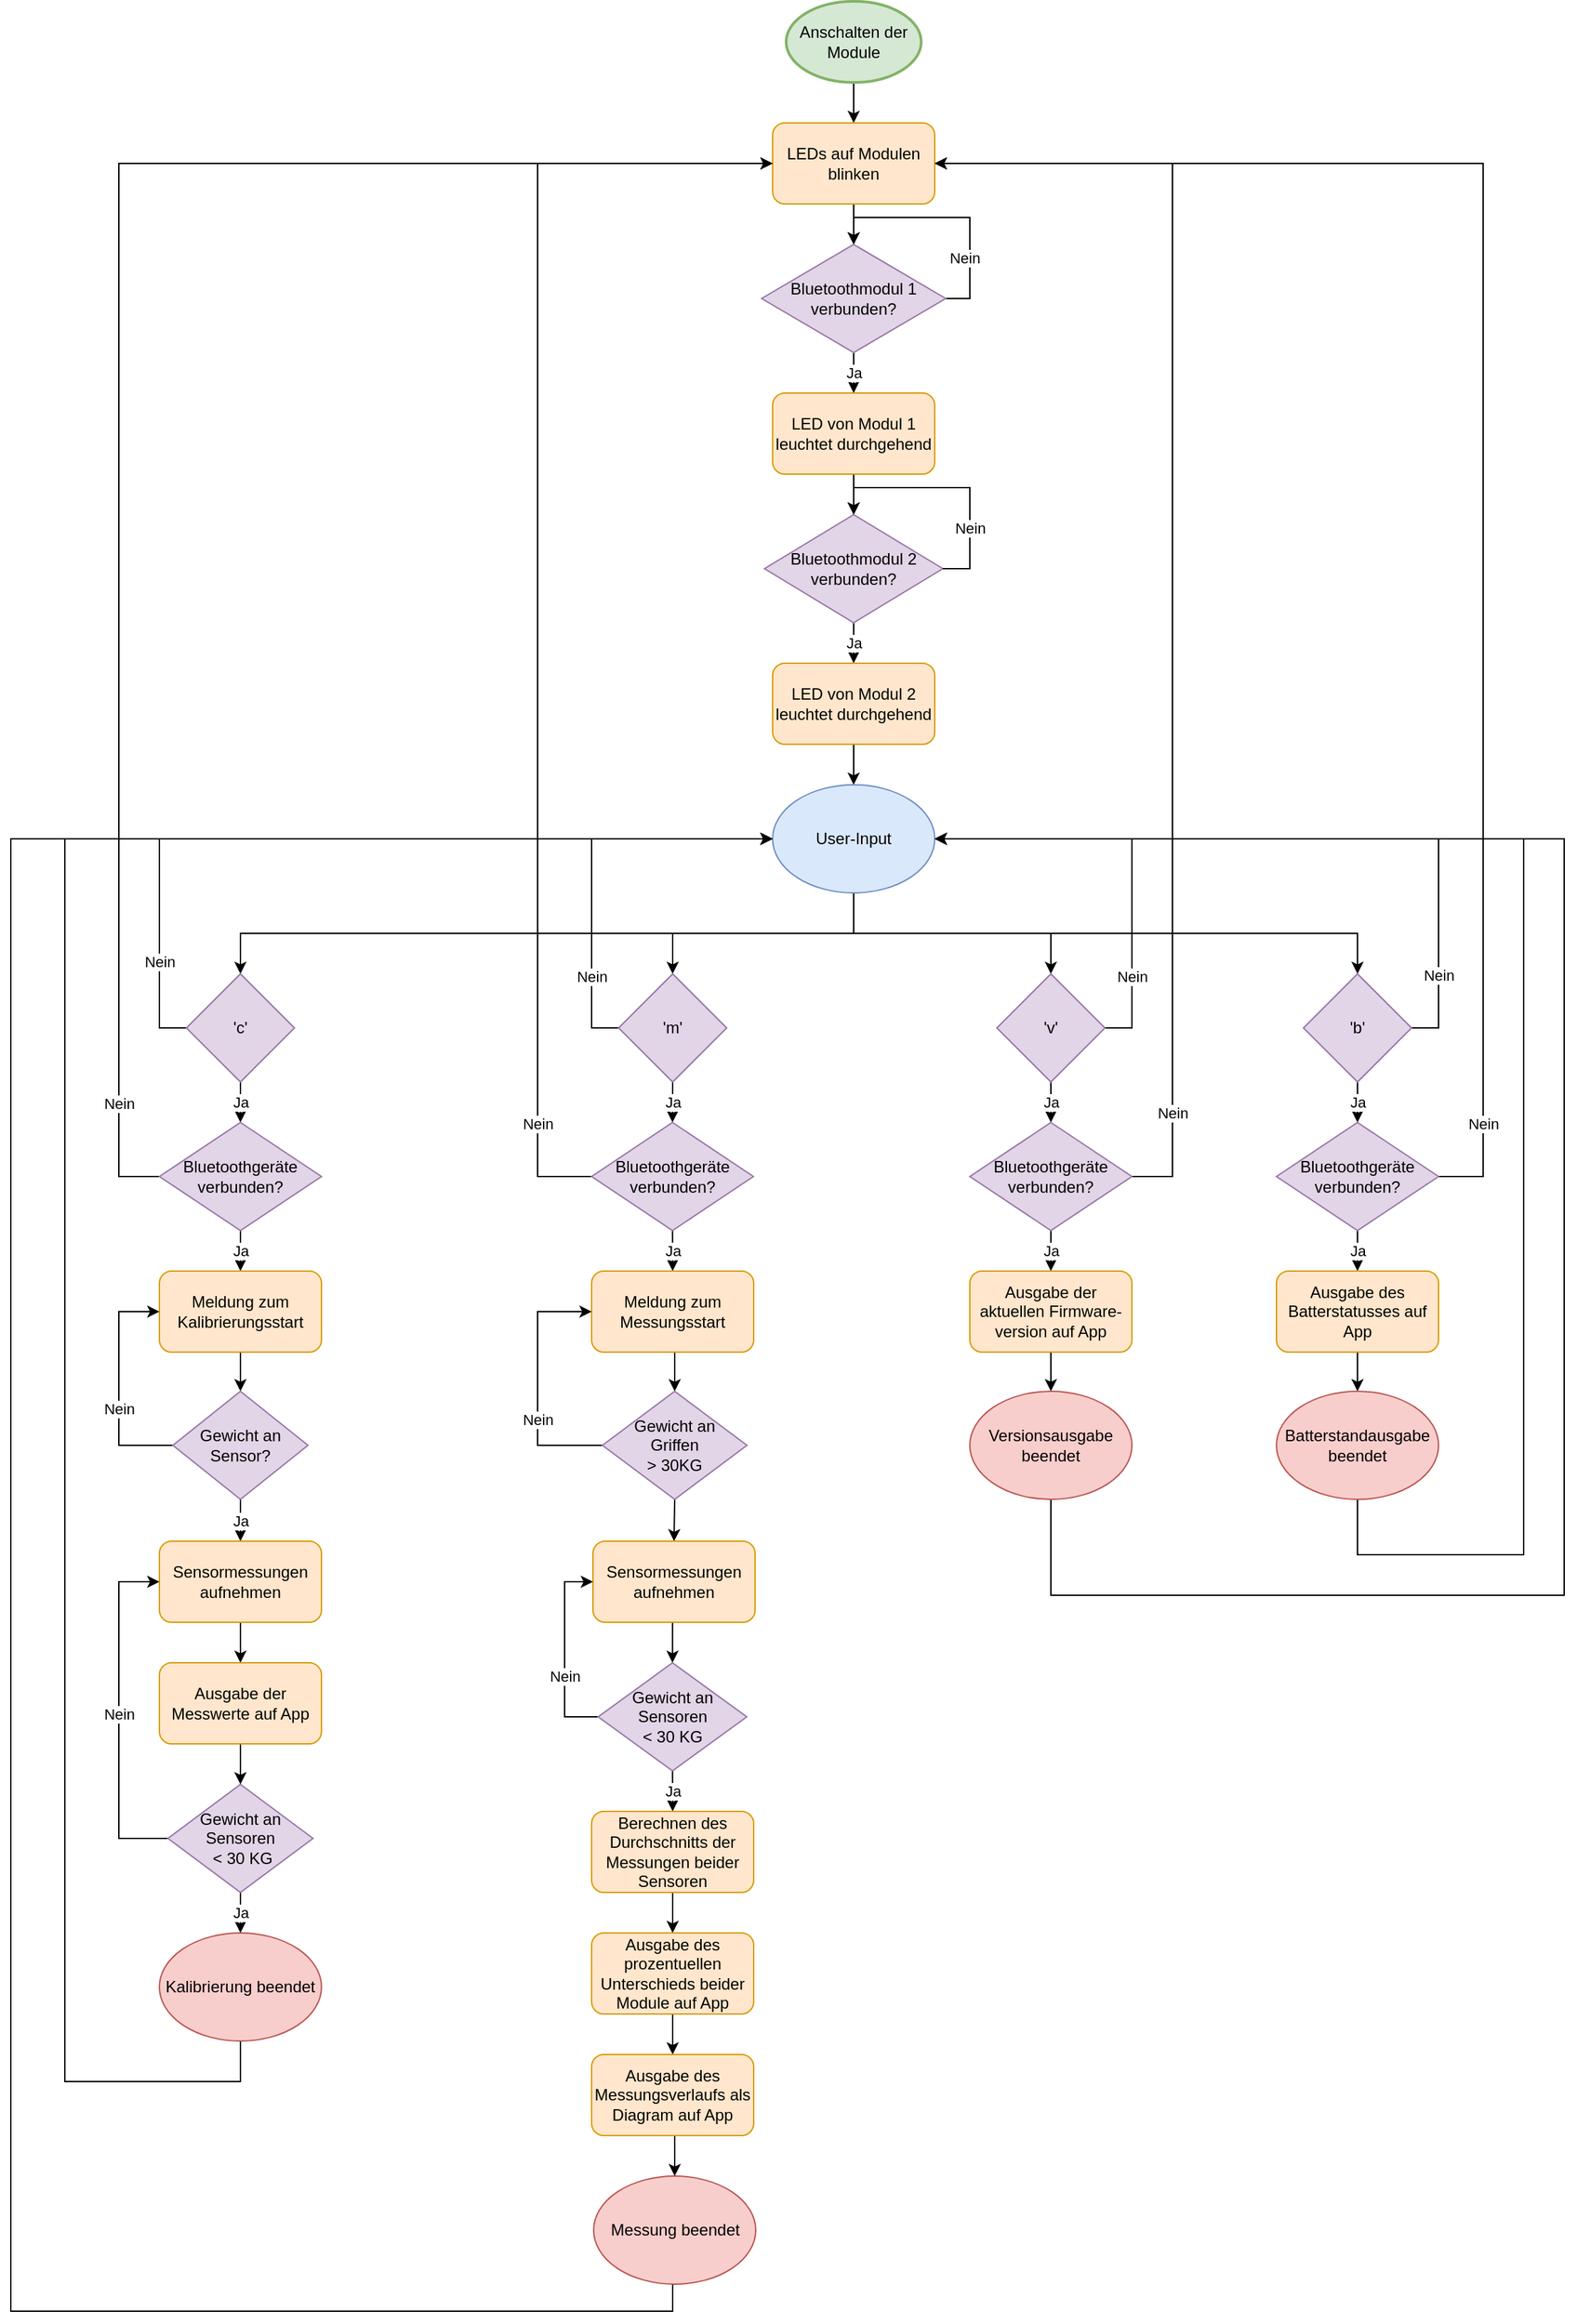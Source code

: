 <mxfile version="14.1.4" type="github" pages="2">
  <diagram id="ANp0g9mMrCzdx1rpk1Os" name="Page-1">
    <mxGraphModel dx="2810" dy="1073" grid="1" gridSize="10" guides="1" tooltips="1" connect="1" arrows="1" fold="1" page="1" pageScale="1" pageWidth="827" pageHeight="1169" math="0" shadow="0">
      <root>
        <mxCell id="0" />
        <mxCell id="1" parent="0" />
        <mxCell id="Ykfd-3nT-GXkKoXnz92k-15" style="edgeStyle=orthogonalEdgeStyle;rounded=0;orthogonalLoop=1;jettySize=auto;html=1;entryX=0.5;entryY=0;entryDx=0;entryDy=0;" parent="1" source="Ykfd-3nT-GXkKoXnz92k-1" target="Ykfd-3nT-GXkKoXnz92k-14" edge="1">
          <mxGeometry relative="1" as="geometry" />
        </mxCell>
        <mxCell id="Ykfd-3nT-GXkKoXnz92k-1" value="Anschalten der Module" style="strokeWidth=2;html=1;shape=mxgraph.flowchart.start_1;whiteSpace=wrap;fillColor=#d5e8d4;strokeColor=#82b366;" parent="1" vertex="1">
          <mxGeometry x="364" y="50" width="100" height="60" as="geometry" />
        </mxCell>
        <mxCell id="Ykfd-3nT-GXkKoXnz92k-18" style="edgeStyle=orthogonalEdgeStyle;rounded=0;orthogonalLoop=1;jettySize=auto;html=1;entryX=0.5;entryY=0;entryDx=0;entryDy=0;entryPerimeter=0;" parent="1" source="Ykfd-3nT-GXkKoXnz92k-14" target="Ykfd-3nT-GXkKoXnz92k-17" edge="1">
          <mxGeometry relative="1" as="geometry" />
        </mxCell>
        <mxCell id="Ykfd-3nT-GXkKoXnz92k-14" value="LEDs auf Modulen blinken" style="rounded=1;whiteSpace=wrap;html=1;fillColor=#ffe6cc;strokeColor=#d79b00;" parent="1" vertex="1">
          <mxGeometry x="354.01" y="140" width="120" height="60" as="geometry" />
        </mxCell>
        <mxCell id="Ykfd-3nT-GXkKoXnz92k-24" style="edgeStyle=orthogonalEdgeStyle;rounded=0;orthogonalLoop=1;jettySize=auto;html=1;entryX=0.5;entryY=0;entryDx=0;entryDy=0;entryPerimeter=0;" parent="1" source="Ykfd-3nT-GXkKoXnz92k-17" target="Ykfd-3nT-GXkKoXnz92k-17" edge="1">
          <mxGeometry relative="1" as="geometry">
            <mxPoint x="474" y="190" as="targetPoint" />
            <Array as="points">
              <mxPoint x="500" y="270" />
              <mxPoint x="500" y="210" />
              <mxPoint x="414" y="210" />
            </Array>
          </mxGeometry>
        </mxCell>
        <mxCell id="Ykfd-3nT-GXkKoXnz92k-25" value="Nein" style="edgeLabel;html=1;align=center;verticalAlign=middle;resizable=0;points=[];" parent="Ykfd-3nT-GXkKoXnz92k-24" vertex="1" connectable="0">
          <mxGeometry x="0.145" y="-1" relative="1" as="geometry">
            <mxPoint x="23.08" y="31" as="offset" />
          </mxGeometry>
        </mxCell>
        <mxCell id="Ykfd-3nT-GXkKoXnz92k-40" value="Ja" style="edgeStyle=orthogonalEdgeStyle;rounded=0;orthogonalLoop=1;jettySize=auto;html=1;exitX=0.5;exitY=1;exitDx=0;exitDy=0;exitPerimeter=0;entryX=0.5;entryY=0;entryDx=0;entryDy=0;" parent="1" source="Ykfd-3nT-GXkKoXnz92k-17" target="Ykfd-3nT-GXkKoXnz92k-26" edge="1">
          <mxGeometry relative="1" as="geometry" />
        </mxCell>
        <mxCell id="Ykfd-3nT-GXkKoXnz92k-17" value="Bluetoothmodul 1 verbunden?" style="strokeWidth=1;html=1;shape=mxgraph.flowchart.decision;whiteSpace=wrap;fillColor=#e1d5e7;strokeColor=#9673a6;" parent="1" vertex="1">
          <mxGeometry x="345.88" y="230" width="136.25" height="80" as="geometry" />
        </mxCell>
        <mxCell id="Ykfd-3nT-GXkKoXnz92k-29" style="edgeStyle=orthogonalEdgeStyle;rounded=0;orthogonalLoop=1;jettySize=auto;html=1;entryX=0.5;entryY=0;entryDx=0;entryDy=0;" parent="1" source="Ykfd-3nT-GXkKoXnz92k-26" target="Ykfd-3nT-GXkKoXnz92k-28" edge="1">
          <mxGeometry relative="1" as="geometry" />
        </mxCell>
        <mxCell id="Ykfd-3nT-GXkKoXnz92k-26" value="LED von Modul 1 leuchtet durchgehend" style="rounded=1;whiteSpace=wrap;html=1;fillColor=#ffe6cc;strokeColor=#d79b00;" parent="1" vertex="1">
          <mxGeometry x="354" y="340" width="120" height="60" as="geometry" />
        </mxCell>
        <mxCell id="Ykfd-3nT-GXkKoXnz92k-36" value="Ja" style="edgeStyle=orthogonalEdgeStyle;rounded=0;orthogonalLoop=1;jettySize=auto;html=1;exitX=0.5;exitY=1;exitDx=0;exitDy=0;entryX=0.5;entryY=0;entryDx=0;entryDy=0;" parent="1" source="Ykfd-3nT-GXkKoXnz92k-28" target="Ykfd-3nT-GXkKoXnz92k-35" edge="1">
          <mxGeometry relative="1" as="geometry" />
        </mxCell>
        <mxCell id="Ykfd-3nT-GXkKoXnz92k-28" value="Bluetoothmodul 2 verbunden?" style="rhombus;whiteSpace=wrap;html=1;fillColor=#e1d5e7;strokeColor=#9673a6;" parent="1" vertex="1">
          <mxGeometry x="348" y="430" width="132.01" height="80" as="geometry" />
        </mxCell>
        <mxCell id="yAzZX_SUIlvYjPIBQZhh-2" style="edgeStyle=orthogonalEdgeStyle;rounded=0;orthogonalLoop=1;jettySize=auto;html=1;exitX=0.5;exitY=1;exitDx=0;exitDy=0;entryX=0.5;entryY=0;entryDx=0;entryDy=0;" edge="1" parent="1" source="Ykfd-3nT-GXkKoXnz92k-35" target="yAzZX_SUIlvYjPIBQZhh-1">
          <mxGeometry relative="1" as="geometry" />
        </mxCell>
        <mxCell id="Ykfd-3nT-GXkKoXnz92k-35" value="LED von Modul 2 leuchtet durchgehend" style="rounded=1;whiteSpace=wrap;html=1;strokeWidth=1;fillColor=#ffe6cc;strokeColor=#d79b00;" parent="1" vertex="1">
          <mxGeometry x="354.01" y="540" width="120" height="60" as="geometry" />
        </mxCell>
        <mxCell id="Ykfd-3nT-GXkKoXnz92k-41" value="Nein" style="edgeStyle=orthogonalEdgeStyle;rounded=0;orthogonalLoop=1;jettySize=auto;html=1;exitX=1;exitY=0.5;exitDx=0;exitDy=0;" parent="1" source="Ykfd-3nT-GXkKoXnz92k-28" edge="1">
          <mxGeometry x="-0.462" relative="1" as="geometry">
            <mxPoint x="414" y="430" as="targetPoint" />
            <Array as="points">
              <mxPoint x="500" y="470" />
              <mxPoint x="500" y="410" />
              <mxPoint x="414" y="410" />
            </Array>
            <mxPoint as="offset" />
          </mxGeometry>
        </mxCell>
        <mxCell id="yAzZX_SUIlvYjPIBQZhh-8" style="edgeStyle=orthogonalEdgeStyle;rounded=0;orthogonalLoop=1;jettySize=auto;html=1;exitX=0.5;exitY=1;exitDx=0;exitDy=0;entryX=0.5;entryY=0;entryDx=0;entryDy=0;" edge="1" parent="1" source="yAzZX_SUIlvYjPIBQZhh-1" target="yAzZX_SUIlvYjPIBQZhh-3">
          <mxGeometry relative="1" as="geometry" />
        </mxCell>
        <mxCell id="yAzZX_SUIlvYjPIBQZhh-9" style="edgeStyle=orthogonalEdgeStyle;rounded=0;orthogonalLoop=1;jettySize=auto;html=1;exitX=0.5;exitY=1;exitDx=0;exitDy=0;" edge="1" parent="1" source="yAzZX_SUIlvYjPIBQZhh-1" target="yAzZX_SUIlvYjPIBQZhh-4">
          <mxGeometry relative="1" as="geometry" />
        </mxCell>
        <mxCell id="yAzZX_SUIlvYjPIBQZhh-10" style="edgeStyle=orthogonalEdgeStyle;rounded=0;orthogonalLoop=1;jettySize=auto;html=1;exitX=0.5;exitY=1;exitDx=0;exitDy=0;" edge="1" parent="1" source="yAzZX_SUIlvYjPIBQZhh-1" target="yAzZX_SUIlvYjPIBQZhh-5">
          <mxGeometry relative="1" as="geometry" />
        </mxCell>
        <mxCell id="yAzZX_SUIlvYjPIBQZhh-11" style="edgeStyle=orthogonalEdgeStyle;rounded=0;orthogonalLoop=1;jettySize=auto;html=1;exitX=0.5;exitY=1;exitDx=0;exitDy=0;entryX=0.5;entryY=0;entryDx=0;entryDy=0;" edge="1" parent="1" source="yAzZX_SUIlvYjPIBQZhh-1" target="yAzZX_SUIlvYjPIBQZhh-6">
          <mxGeometry relative="1" as="geometry" />
        </mxCell>
        <mxCell id="yAzZX_SUIlvYjPIBQZhh-1" value="User-Input" style="ellipse;whiteSpace=wrap;html=1;strokeWidth=1;fillColor=#dae8fc;strokeColor=#6c8ebf;" vertex="1" parent="1">
          <mxGeometry x="354" y="630" width="120" height="80" as="geometry" />
        </mxCell>
        <mxCell id="yAzZX_SUIlvYjPIBQZhh-14" value="Nein" style="edgeStyle=orthogonalEdgeStyle;rounded=0;orthogonalLoop=1;jettySize=auto;html=1;exitX=0;exitY=0.5;exitDx=0;exitDy=0;entryX=0;entryY=0.5;entryDx=0;entryDy=0;" edge="1" parent="1" source="yAzZX_SUIlvYjPIBQZhh-3" target="yAzZX_SUIlvYjPIBQZhh-1">
          <mxGeometry x="-0.775" relative="1" as="geometry">
            <mxPoint as="offset" />
          </mxGeometry>
        </mxCell>
        <mxCell id="yAzZX_SUIlvYjPIBQZhh-23" value="Ja" style="edgeStyle=orthogonalEdgeStyle;rounded=0;orthogonalLoop=1;jettySize=auto;html=1;exitX=0.5;exitY=1;exitDx=0;exitDy=0;entryX=0.5;entryY=0;entryDx=0;entryDy=0;" edge="1" parent="1" source="yAzZX_SUIlvYjPIBQZhh-3" target="yAzZX_SUIlvYjPIBQZhh-22">
          <mxGeometry relative="1" as="geometry" />
        </mxCell>
        <mxCell id="yAzZX_SUIlvYjPIBQZhh-3" value="&#39;c&#39;" style="rhombus;whiteSpace=wrap;html=1;strokeWidth=1;fillColor=#e1d5e7;strokeColor=#9673a6;" vertex="1" parent="1">
          <mxGeometry x="-80.0" y="770" width="80" height="80" as="geometry" />
        </mxCell>
        <mxCell id="yAzZX_SUIlvYjPIBQZhh-15" value="Nein" style="edgeStyle=orthogonalEdgeStyle;rounded=0;orthogonalLoop=1;jettySize=auto;html=1;exitX=0;exitY=0.5;exitDx=0;exitDy=0;entryX=0;entryY=0.5;entryDx=0;entryDy=0;" edge="1" parent="1" source="yAzZX_SUIlvYjPIBQZhh-4" target="yAzZX_SUIlvYjPIBQZhh-1">
          <mxGeometry x="-0.605" relative="1" as="geometry">
            <mxPoint as="offset" />
          </mxGeometry>
        </mxCell>
        <mxCell id="yAzZX_SUIlvYjPIBQZhh-30" value="Ja" style="edgeStyle=orthogonalEdgeStyle;rounded=0;orthogonalLoop=1;jettySize=auto;html=1;exitX=0.5;exitY=1;exitDx=0;exitDy=0;entryX=0.5;entryY=0;entryDx=0;entryDy=0;" edge="1" parent="1" source="yAzZX_SUIlvYjPIBQZhh-4" target="yAzZX_SUIlvYjPIBQZhh-28">
          <mxGeometry relative="1" as="geometry" />
        </mxCell>
        <mxCell id="yAzZX_SUIlvYjPIBQZhh-4" value="&#39;m&#39;" style="rhombus;whiteSpace=wrap;html=1;strokeWidth=1;fillColor=#e1d5e7;strokeColor=#9673a6;" vertex="1" parent="1">
          <mxGeometry x="240" y="770" width="80" height="80" as="geometry" />
        </mxCell>
        <mxCell id="yAzZX_SUIlvYjPIBQZhh-16" value="Nein" style="edgeStyle=orthogonalEdgeStyle;rounded=0;orthogonalLoop=1;jettySize=auto;html=1;exitX=1;exitY=0.5;exitDx=0;exitDy=0;entryX=1;entryY=0.5;entryDx=0;entryDy=0;" edge="1" parent="1" source="yAzZX_SUIlvYjPIBQZhh-5" target="yAzZX_SUIlvYjPIBQZhh-1">
          <mxGeometry x="-0.62" relative="1" as="geometry">
            <mxPoint as="offset" />
          </mxGeometry>
        </mxCell>
        <mxCell id="yAzZX_SUIlvYjPIBQZhh-31" value="Ja" style="edgeStyle=orthogonalEdgeStyle;rounded=0;orthogonalLoop=1;jettySize=auto;html=1;exitX=0.5;exitY=1;exitDx=0;exitDy=0;entryX=0.5;entryY=0;entryDx=0;entryDy=0;" edge="1" parent="1" source="yAzZX_SUIlvYjPIBQZhh-5" target="yAzZX_SUIlvYjPIBQZhh-29">
          <mxGeometry relative="1" as="geometry" />
        </mxCell>
        <mxCell id="yAzZX_SUIlvYjPIBQZhh-5" value="&#39;v&#39;" style="rhombus;whiteSpace=wrap;html=1;strokeWidth=1;fillColor=#e1d5e7;strokeColor=#9673a6;" vertex="1" parent="1">
          <mxGeometry x="520" y="770" width="80" height="80" as="geometry" />
        </mxCell>
        <mxCell id="yAzZX_SUIlvYjPIBQZhh-18" value="Nein" style="edgeStyle=orthogonalEdgeStyle;rounded=0;orthogonalLoop=1;jettySize=auto;html=1;exitX=1;exitY=0.5;exitDx=0;exitDy=0;entryX=1;entryY=0.5;entryDx=0;entryDy=0;" edge="1" parent="1" source="yAzZX_SUIlvYjPIBQZhh-6" target="yAzZX_SUIlvYjPIBQZhh-1">
          <mxGeometry x="-0.779" relative="1" as="geometry">
            <mxPoint as="offset" />
          </mxGeometry>
        </mxCell>
        <mxCell id="yAzZX_SUIlvYjPIBQZhh-32" value="Ja" style="edgeStyle=orthogonalEdgeStyle;rounded=0;orthogonalLoop=1;jettySize=auto;html=1;exitX=0.5;exitY=1;exitDx=0;exitDy=0;entryX=0.5;entryY=0;entryDx=0;entryDy=0;" edge="1" parent="1" source="yAzZX_SUIlvYjPIBQZhh-6" target="yAzZX_SUIlvYjPIBQZhh-27">
          <mxGeometry relative="1" as="geometry" />
        </mxCell>
        <mxCell id="yAzZX_SUIlvYjPIBQZhh-6" value="&#39;b&#39;" style="rhombus;whiteSpace=wrap;html=1;strokeWidth=1;fillColor=#e1d5e7;strokeColor=#9673a6;" vertex="1" parent="1">
          <mxGeometry x="747" y="770" width="80" height="80" as="geometry" />
        </mxCell>
        <mxCell id="yAzZX_SUIlvYjPIBQZhh-25" value="Nein" style="edgeStyle=orthogonalEdgeStyle;rounded=0;orthogonalLoop=1;jettySize=auto;html=1;exitX=0;exitY=0.5;exitDx=0;exitDy=0;entryX=0;entryY=0.5;entryDx=0;entryDy=0;" edge="1" parent="1" source="yAzZX_SUIlvYjPIBQZhh-22" target="Ykfd-3nT-GXkKoXnz92k-14">
          <mxGeometry x="-0.867" relative="1" as="geometry">
            <Array as="points">
              <mxPoint x="-130" y="920" />
              <mxPoint x="-130" y="170" />
            </Array>
            <mxPoint as="offset" />
          </mxGeometry>
        </mxCell>
        <mxCell id="yAzZX_SUIlvYjPIBQZhh-37" value="Ja" style="edgeStyle=orthogonalEdgeStyle;rounded=0;orthogonalLoop=1;jettySize=auto;html=1;exitX=0.5;exitY=1;exitDx=0;exitDy=0;entryX=0.5;entryY=0;entryDx=0;entryDy=0;" edge="1" parent="1" source="yAzZX_SUIlvYjPIBQZhh-22" target="yAzZX_SUIlvYjPIBQZhh-36">
          <mxGeometry relative="1" as="geometry" />
        </mxCell>
        <mxCell id="yAzZX_SUIlvYjPIBQZhh-22" value="Bluetoothgeräte verbunden?" style="rhombus;whiteSpace=wrap;html=1;strokeWidth=1;fillColor=#e1d5e7;strokeColor=#9673a6;" vertex="1" parent="1">
          <mxGeometry x="-100" y="880" width="120" height="80" as="geometry" />
        </mxCell>
        <mxCell id="yAzZX_SUIlvYjPIBQZhh-35" value="Nein" style="edgeStyle=orthogonalEdgeStyle;rounded=0;orthogonalLoop=1;jettySize=auto;html=1;exitX=1;exitY=0.5;exitDx=0;exitDy=0;entryX=1;entryY=0.5;entryDx=0;entryDy=0;" edge="1" parent="1" source="yAzZX_SUIlvYjPIBQZhh-27" target="Ykfd-3nT-GXkKoXnz92k-14">
          <mxGeometry x="-0.878" relative="1" as="geometry">
            <Array as="points">
              <mxPoint x="880" y="920" />
              <mxPoint x="880" y="170" />
            </Array>
            <mxPoint as="offset" />
          </mxGeometry>
        </mxCell>
        <mxCell id="yAzZX_SUIlvYjPIBQZhh-90" value="Ja" style="edgeStyle=orthogonalEdgeStyle;rounded=0;orthogonalLoop=1;jettySize=auto;html=1;exitX=0.5;exitY=1;exitDx=0;exitDy=0;entryX=0.5;entryY=0;entryDx=0;entryDy=0;" edge="1" parent="1" source="yAzZX_SUIlvYjPIBQZhh-27" target="yAzZX_SUIlvYjPIBQZhh-89">
          <mxGeometry relative="1" as="geometry" />
        </mxCell>
        <mxCell id="yAzZX_SUIlvYjPIBQZhh-27" value="Bluetoothgeräte verbunden?" style="rhombus;whiteSpace=wrap;html=1;strokeWidth=1;fillColor=#e1d5e7;strokeColor=#9673a6;" vertex="1" parent="1">
          <mxGeometry x="727" y="880" width="120" height="80" as="geometry" />
        </mxCell>
        <mxCell id="yAzZX_SUIlvYjPIBQZhh-33" value="Nein" style="edgeStyle=orthogonalEdgeStyle;rounded=0;orthogonalLoop=1;jettySize=auto;html=1;exitX=0;exitY=0.5;exitDx=0;exitDy=0;entryX=0;entryY=0.5;entryDx=0;entryDy=0;" edge="1" parent="1" source="yAzZX_SUIlvYjPIBQZhh-28" target="Ykfd-3nT-GXkKoXnz92k-14">
          <mxGeometry x="-0.836" relative="1" as="geometry">
            <Array as="points">
              <mxPoint x="180" y="920" />
              <mxPoint x="180" y="170" />
            </Array>
            <mxPoint as="offset" />
          </mxGeometry>
        </mxCell>
        <mxCell id="yAzZX_SUIlvYjPIBQZhh-63" value="Ja" style="edgeStyle=orthogonalEdgeStyle;rounded=0;orthogonalLoop=1;jettySize=auto;html=1;exitX=0.5;exitY=1;exitDx=0;exitDy=0;entryX=0.5;entryY=0;entryDx=0;entryDy=0;" edge="1" parent="1" source="yAzZX_SUIlvYjPIBQZhh-28" target="yAzZX_SUIlvYjPIBQZhh-62">
          <mxGeometry relative="1" as="geometry" />
        </mxCell>
        <mxCell id="yAzZX_SUIlvYjPIBQZhh-28" value="Bluetoothgeräte verbunden?" style="rhombus;whiteSpace=wrap;html=1;strokeWidth=1;fillColor=#e1d5e7;strokeColor=#9673a6;" vertex="1" parent="1">
          <mxGeometry x="220" y="880" width="119.75" height="80" as="geometry" />
        </mxCell>
        <mxCell id="yAzZX_SUIlvYjPIBQZhh-34" value="Nein" style="edgeStyle=orthogonalEdgeStyle;rounded=0;orthogonalLoop=1;jettySize=auto;html=1;exitX=1;exitY=0.5;exitDx=0;exitDy=0;entryX=1;entryY=0.5;entryDx=0;entryDy=0;" edge="1" parent="1" source="yAzZX_SUIlvYjPIBQZhh-29" target="Ykfd-3nT-GXkKoXnz92k-14">
          <mxGeometry x="-0.838" relative="1" as="geometry">
            <Array as="points">
              <mxPoint x="650" y="920" />
              <mxPoint x="650" y="170" />
            </Array>
            <mxPoint as="offset" />
          </mxGeometry>
        </mxCell>
        <mxCell id="yAzZX_SUIlvYjPIBQZhh-86" value="Ja" style="edgeStyle=orthogonalEdgeStyle;rounded=0;orthogonalLoop=1;jettySize=auto;html=1;exitX=0.5;exitY=1;exitDx=0;exitDy=0;entryX=0.5;entryY=0;entryDx=0;entryDy=0;" edge="1" parent="1" source="yAzZX_SUIlvYjPIBQZhh-29" target="yAzZX_SUIlvYjPIBQZhh-85">
          <mxGeometry relative="1" as="geometry" />
        </mxCell>
        <mxCell id="yAzZX_SUIlvYjPIBQZhh-29" value="Bluetoothgeräte verbunden?" style="rhombus;whiteSpace=wrap;html=1;strokeWidth=1;fillColor=#e1d5e7;strokeColor=#9673a6;" vertex="1" parent="1">
          <mxGeometry x="500" y="880" width="120" height="80" as="geometry" />
        </mxCell>
        <mxCell id="yAzZX_SUIlvYjPIBQZhh-42" style="edgeStyle=orthogonalEdgeStyle;rounded=0;orthogonalLoop=1;jettySize=auto;html=1;exitX=0.5;exitY=1;exitDx=0;exitDy=0;entryX=0.5;entryY=0;entryDx=0;entryDy=0;" edge="1" parent="1" source="yAzZX_SUIlvYjPIBQZhh-36" target="yAzZX_SUIlvYjPIBQZhh-39">
          <mxGeometry relative="1" as="geometry" />
        </mxCell>
        <mxCell id="yAzZX_SUIlvYjPIBQZhh-36" value="Meldung zum Kalibrierungsstart" style="rounded=1;whiteSpace=wrap;html=1;strokeWidth=1;fillColor=#ffe6cc;strokeColor=#d79b00;" vertex="1" parent="1">
          <mxGeometry x="-100" y="990" width="120" height="60" as="geometry" />
        </mxCell>
        <mxCell id="yAzZX_SUIlvYjPIBQZhh-47" value="Ja" style="edgeStyle=orthogonalEdgeStyle;rounded=0;orthogonalLoop=1;jettySize=auto;html=1;exitX=0.5;exitY=1;exitDx=0;exitDy=0;entryX=0.5;entryY=0;entryDx=0;entryDy=0;" edge="1" parent="1" source="yAzZX_SUIlvYjPIBQZhh-39" target="yAzZX_SUIlvYjPIBQZhh-46">
          <mxGeometry relative="1" as="geometry" />
        </mxCell>
        <mxCell id="yAzZX_SUIlvYjPIBQZhh-69" value="Nein" style="edgeStyle=orthogonalEdgeStyle;rounded=0;orthogonalLoop=1;jettySize=auto;html=1;exitX=0;exitY=0.5;exitDx=0;exitDy=0;entryX=0;entryY=0.5;entryDx=0;entryDy=0;" edge="1" parent="1" source="yAzZX_SUIlvYjPIBQZhh-39" target="yAzZX_SUIlvYjPIBQZhh-36">
          <mxGeometry x="-0.208" relative="1" as="geometry">
            <Array as="points">
              <mxPoint x="-130" y="1119" />
              <mxPoint x="-130" y="1020" />
            </Array>
            <mxPoint as="offset" />
          </mxGeometry>
        </mxCell>
        <mxCell id="yAzZX_SUIlvYjPIBQZhh-39" value="Gewicht an Sensor?" style="rhombus;whiteSpace=wrap;html=1;strokeWidth=1;fillColor=#e1d5e7;strokeColor=#9673a6;" vertex="1" parent="1">
          <mxGeometry x="-90" y="1079" width="100" height="80" as="geometry" />
        </mxCell>
        <mxCell id="yAzZX_SUIlvYjPIBQZhh-57" style="edgeStyle=orthogonalEdgeStyle;rounded=0;orthogonalLoop=1;jettySize=auto;html=1;exitX=0.5;exitY=1;exitDx=0;exitDy=0;entryX=0.5;entryY=0;entryDx=0;entryDy=0;" edge="1" parent="1" source="yAzZX_SUIlvYjPIBQZhh-46" target="yAzZX_SUIlvYjPIBQZhh-55">
          <mxGeometry relative="1" as="geometry" />
        </mxCell>
        <mxCell id="yAzZX_SUIlvYjPIBQZhh-46" value="Sensormessungen aufnehmen" style="rounded=1;whiteSpace=wrap;html=1;strokeWidth=1;fillColor=#ffe6cc;strokeColor=#d79b00;" vertex="1" parent="1">
          <mxGeometry x="-100" y="1190" width="120" height="60" as="geometry" />
        </mxCell>
        <mxCell id="yAzZX_SUIlvYjPIBQZhh-52" value="Nein" style="edgeStyle=orthogonalEdgeStyle;rounded=0;orthogonalLoop=1;jettySize=auto;html=1;exitX=0;exitY=0.5;exitDx=0;exitDy=0;entryX=0;entryY=0.5;entryDx=0;entryDy=0;" edge="1" parent="1" source="yAzZX_SUIlvYjPIBQZhh-49" target="yAzZX_SUIlvYjPIBQZhh-46">
          <mxGeometry relative="1" as="geometry">
            <Array as="points">
              <mxPoint x="-130" y="1410" />
              <mxPoint x="-130" y="1220" />
            </Array>
          </mxGeometry>
        </mxCell>
        <mxCell id="yAzZX_SUIlvYjPIBQZhh-58" value="Ja" style="edgeStyle=orthogonalEdgeStyle;rounded=0;orthogonalLoop=1;jettySize=auto;html=1;exitX=0.5;exitY=1;exitDx=0;exitDy=0;entryX=0.5;entryY=0;entryDx=0;entryDy=0;" edge="1" parent="1" source="yAzZX_SUIlvYjPIBQZhh-49" target="yAzZX_SUIlvYjPIBQZhh-54">
          <mxGeometry relative="1" as="geometry" />
        </mxCell>
        <mxCell id="yAzZX_SUIlvYjPIBQZhh-49" value="Gewicht an&lt;br&gt;Sensoren&lt;br&gt;&amp;nbsp;&amp;lt; 30 KG" style="rhombus;whiteSpace=wrap;html=1;strokeWidth=1;fillColor=#e1d5e7;strokeColor=#9673a6;" vertex="1" parent="1">
          <mxGeometry x="-93.75" y="1370" width="107.5" height="80" as="geometry" />
        </mxCell>
        <mxCell id="yAzZX_SUIlvYjPIBQZhh-61" style="edgeStyle=orthogonalEdgeStyle;rounded=0;orthogonalLoop=1;jettySize=auto;html=1;exitX=0.5;exitY=1;exitDx=0;exitDy=0;entryX=0;entryY=0.5;entryDx=0;entryDy=0;" edge="1" parent="1" source="yAzZX_SUIlvYjPIBQZhh-54" target="yAzZX_SUIlvYjPIBQZhh-1">
          <mxGeometry relative="1" as="geometry">
            <mxPoint x="-180" y="700" as="targetPoint" />
            <Array as="points">
              <mxPoint x="-40" y="1590" />
              <mxPoint x="-170" y="1590" />
              <mxPoint x="-170" y="670" />
            </Array>
          </mxGeometry>
        </mxCell>
        <mxCell id="yAzZX_SUIlvYjPIBQZhh-54" value="Kalibrierung beendet" style="ellipse;whiteSpace=wrap;html=1;strokeWidth=1;fillColor=#f8cecc;strokeColor=#b85450;" vertex="1" parent="1">
          <mxGeometry x="-100" y="1480" width="120" height="80" as="geometry" />
        </mxCell>
        <mxCell id="yAzZX_SUIlvYjPIBQZhh-56" style="edgeStyle=orthogonalEdgeStyle;rounded=0;orthogonalLoop=1;jettySize=auto;html=1;exitX=0.5;exitY=1;exitDx=0;exitDy=0;entryX=0.5;entryY=0;entryDx=0;entryDy=0;" edge="1" parent="1" source="yAzZX_SUIlvYjPIBQZhh-55" target="yAzZX_SUIlvYjPIBQZhh-49">
          <mxGeometry relative="1" as="geometry" />
        </mxCell>
        <mxCell id="yAzZX_SUIlvYjPIBQZhh-55" value="Ausgabe der Messwerte auf App" style="rounded=1;whiteSpace=wrap;html=1;strokeWidth=1;fillColor=#ffe6cc;strokeColor=#d79b00;" vertex="1" parent="1">
          <mxGeometry x="-100" y="1280" width="120" height="60" as="geometry" />
        </mxCell>
        <mxCell id="yAzZX_SUIlvYjPIBQZhh-66" style="edgeStyle=orthogonalEdgeStyle;rounded=0;orthogonalLoop=1;jettySize=auto;html=1;exitX=0.5;exitY=1;exitDx=0;exitDy=0;entryX=0.5;entryY=0;entryDx=0;entryDy=0;" edge="1" parent="1" source="yAzZX_SUIlvYjPIBQZhh-62" target="yAzZX_SUIlvYjPIBQZhh-64">
          <mxGeometry relative="1" as="geometry" />
        </mxCell>
        <mxCell id="yAzZX_SUIlvYjPIBQZhh-62" value="Meldung zum Messungsstart" style="rounded=1;whiteSpace=wrap;html=1;strokeWidth=1;fillColor=#ffe6cc;strokeColor=#d79b00;" vertex="1" parent="1">
          <mxGeometry x="220" y="990" width="120" height="60" as="geometry" />
        </mxCell>
        <mxCell id="yAzZX_SUIlvYjPIBQZhh-68" value="Nein" style="edgeStyle=orthogonalEdgeStyle;rounded=0;orthogonalLoop=1;jettySize=auto;html=1;exitX=0;exitY=0.5;exitDx=0;exitDy=0;entryX=0;entryY=0.5;entryDx=0;entryDy=0;" edge="1" parent="1" source="yAzZX_SUIlvYjPIBQZhh-64" target="yAzZX_SUIlvYjPIBQZhh-62">
          <mxGeometry x="-0.279" relative="1" as="geometry">
            <Array as="points">
              <mxPoint x="180" y="1119" />
              <mxPoint x="180" y="1020" />
            </Array>
            <mxPoint as="offset" />
          </mxGeometry>
        </mxCell>
        <mxCell id="yAzZX_SUIlvYjPIBQZhh-71" style="edgeStyle=orthogonalEdgeStyle;rounded=0;orthogonalLoop=1;jettySize=auto;html=1;exitX=0.5;exitY=1;exitDx=0;exitDy=0;entryX=0.5;entryY=0;entryDx=0;entryDy=0;entryPerimeter=0;" edge="1" parent="1" source="yAzZX_SUIlvYjPIBQZhh-64" target="yAzZX_SUIlvYjPIBQZhh-70">
          <mxGeometry relative="1" as="geometry" />
        </mxCell>
        <mxCell id="yAzZX_SUIlvYjPIBQZhh-64" value="Gewicht an&lt;br&gt;Griffen&lt;br&gt;&amp;gt; 30KG" style="rhombus;whiteSpace=wrap;html=1;strokeWidth=1;fillColor=#e1d5e7;strokeColor=#9673a6;" vertex="1" parent="1">
          <mxGeometry x="228" y="1079" width="107" height="80" as="geometry" />
        </mxCell>
        <mxCell id="yAzZX_SUIlvYjPIBQZhh-74" style="edgeStyle=orthogonalEdgeStyle;rounded=0;orthogonalLoop=1;jettySize=auto;html=1;exitX=0.5;exitY=1;exitDx=0;exitDy=0;entryX=0.5;entryY=0;entryDx=0;entryDy=0;" edge="1" parent="1" source="yAzZX_SUIlvYjPIBQZhh-70" target="yAzZX_SUIlvYjPIBQZhh-73">
          <mxGeometry relative="1" as="geometry" />
        </mxCell>
        <mxCell id="yAzZX_SUIlvYjPIBQZhh-70" value="Sensormessungen aufnehmen" style="rounded=1;whiteSpace=wrap;html=1;strokeWidth=1;fillColor=#ffe6cc;strokeColor=#d79b00;" vertex="1" parent="1">
          <mxGeometry x="221" y="1190" width="120" height="60" as="geometry" />
        </mxCell>
        <mxCell id="yAzZX_SUIlvYjPIBQZhh-75" value="Nein" style="edgeStyle=orthogonalEdgeStyle;rounded=0;orthogonalLoop=1;jettySize=auto;html=1;exitX=0;exitY=0.5;exitDx=0;exitDy=0;entryX=0;entryY=0.5;entryDx=0;entryDy=0;" edge="1" parent="1" source="yAzZX_SUIlvYjPIBQZhh-73" target="yAzZX_SUIlvYjPIBQZhh-70">
          <mxGeometry x="-0.248" relative="1" as="geometry">
            <Array as="points">
              <mxPoint x="200" y="1320" />
              <mxPoint x="200" y="1220" />
            </Array>
            <mxPoint as="offset" />
          </mxGeometry>
        </mxCell>
        <mxCell id="yAzZX_SUIlvYjPIBQZhh-78" value="Ja" style="edgeStyle=orthogonalEdgeStyle;rounded=0;orthogonalLoop=1;jettySize=auto;html=1;exitX=0.5;exitY=1;exitDx=0;exitDy=0;entryX=0.5;entryY=0;entryDx=0;entryDy=0;" edge="1" parent="1" source="yAzZX_SUIlvYjPIBQZhh-73" target="yAzZX_SUIlvYjPIBQZhh-77">
          <mxGeometry relative="1" as="geometry" />
        </mxCell>
        <mxCell id="yAzZX_SUIlvYjPIBQZhh-73" value="Gewicht an Sensoren &lt;br&gt;&amp;lt; 30 KG" style="rhombus;whiteSpace=wrap;html=1;strokeWidth=1;fillColor=#e1d5e7;strokeColor=#9673a6;" vertex="1" parent="1">
          <mxGeometry x="224.87" y="1280" width="110" height="80" as="geometry" />
        </mxCell>
        <mxCell id="yAzZX_SUIlvYjPIBQZhh-80" style="edgeStyle=orthogonalEdgeStyle;rounded=0;orthogonalLoop=1;jettySize=auto;html=1;exitX=0.5;exitY=1;exitDx=0;exitDy=0;entryX=0.5;entryY=0;entryDx=0;entryDy=0;" edge="1" parent="1" source="yAzZX_SUIlvYjPIBQZhh-77" target="yAzZX_SUIlvYjPIBQZhh-79">
          <mxGeometry relative="1" as="geometry" />
        </mxCell>
        <mxCell id="yAzZX_SUIlvYjPIBQZhh-77" value="Berechnen des Durchschnitts der Messungen beider Sensoren" style="rounded=1;whiteSpace=wrap;html=1;strokeWidth=1;fillColor=#ffe6cc;strokeColor=#d79b00;" vertex="1" parent="1">
          <mxGeometry x="220" y="1390" width="120" height="60" as="geometry" />
        </mxCell>
        <mxCell id="yAzZX_SUIlvYjPIBQZhh-97" style="edgeStyle=orthogonalEdgeStyle;rounded=0;orthogonalLoop=1;jettySize=auto;html=1;exitX=0.5;exitY=1;exitDx=0;exitDy=0;entryX=0.5;entryY=0;entryDx=0;entryDy=0;" edge="1" parent="1" source="yAzZX_SUIlvYjPIBQZhh-79" target="yAzZX_SUIlvYjPIBQZhh-96">
          <mxGeometry relative="1" as="geometry" />
        </mxCell>
        <mxCell id="yAzZX_SUIlvYjPIBQZhh-79" value="Ausgabe des prozentuellen Unterschieds beider Module auf App" style="rounded=1;whiteSpace=wrap;html=1;strokeWidth=1;fillColor=#ffe6cc;strokeColor=#d79b00;" vertex="1" parent="1">
          <mxGeometry x="220" y="1480" width="120" height="60" as="geometry" />
        </mxCell>
        <mxCell id="yAzZX_SUIlvYjPIBQZhh-84" style="edgeStyle=orthogonalEdgeStyle;rounded=0;orthogonalLoop=1;jettySize=auto;html=1;exitX=0.5;exitY=1;exitDx=0;exitDy=0;entryX=0;entryY=0.5;entryDx=0;entryDy=0;" edge="1" parent="1" source="yAzZX_SUIlvYjPIBQZhh-81" target="yAzZX_SUIlvYjPIBQZhh-1">
          <mxGeometry relative="1" as="geometry">
            <Array as="points">
              <mxPoint x="280" y="1740" />
              <mxPoint x="280" y="1760" />
              <mxPoint x="-210" y="1760" />
              <mxPoint x="-210" y="670" />
            </Array>
          </mxGeometry>
        </mxCell>
        <mxCell id="yAzZX_SUIlvYjPIBQZhh-81" value="Messung beendet" style="ellipse;whiteSpace=wrap;html=1;strokeWidth=1;fillColor=#f8cecc;strokeColor=#b85450;" vertex="1" parent="1">
          <mxGeometry x="221.5" y="1660" width="120" height="80" as="geometry" />
        </mxCell>
        <mxCell id="yAzZX_SUIlvYjPIBQZhh-88" style="edgeStyle=orthogonalEdgeStyle;rounded=0;orthogonalLoop=1;jettySize=auto;html=1;exitX=0.5;exitY=1;exitDx=0;exitDy=0;entryX=0.5;entryY=0;entryDx=0;entryDy=0;" edge="1" parent="1" source="yAzZX_SUIlvYjPIBQZhh-85" target="yAzZX_SUIlvYjPIBQZhh-87">
          <mxGeometry relative="1" as="geometry" />
        </mxCell>
        <mxCell id="yAzZX_SUIlvYjPIBQZhh-85" value="Ausgabe der aktuellen Firmware-version auf App" style="rounded=1;whiteSpace=wrap;html=1;strokeWidth=1;fillColor=#ffe6cc;strokeColor=#d79b00;" vertex="1" parent="1">
          <mxGeometry x="500" y="990" width="120" height="60" as="geometry" />
        </mxCell>
        <mxCell id="yAzZX_SUIlvYjPIBQZhh-93" style="edgeStyle=orthogonalEdgeStyle;rounded=0;orthogonalLoop=1;jettySize=auto;html=1;exitX=0.5;exitY=1;exitDx=0;exitDy=0;entryX=1;entryY=0.5;entryDx=0;entryDy=0;" edge="1" parent="1" source="yAzZX_SUIlvYjPIBQZhh-87" target="yAzZX_SUIlvYjPIBQZhh-1">
          <mxGeometry relative="1" as="geometry">
            <Array as="points">
              <mxPoint x="560" y="1230" />
              <mxPoint x="940" y="1230" />
              <mxPoint x="940" y="670" />
            </Array>
          </mxGeometry>
        </mxCell>
        <mxCell id="yAzZX_SUIlvYjPIBQZhh-87" value="Versionsausgabe beendet" style="ellipse;whiteSpace=wrap;html=1;strokeWidth=1;fillColor=#f8cecc;strokeColor=#b85450;" vertex="1" parent="1">
          <mxGeometry x="500" y="1079" width="120" height="80" as="geometry" />
        </mxCell>
        <mxCell id="yAzZX_SUIlvYjPIBQZhh-92" style="edgeStyle=orthogonalEdgeStyle;rounded=0;orthogonalLoop=1;jettySize=auto;html=1;exitX=0.5;exitY=1;exitDx=0;exitDy=0;entryX=0.5;entryY=0;entryDx=0;entryDy=0;" edge="1" parent="1" source="yAzZX_SUIlvYjPIBQZhh-89" target="yAzZX_SUIlvYjPIBQZhh-91">
          <mxGeometry relative="1" as="geometry" />
        </mxCell>
        <mxCell id="yAzZX_SUIlvYjPIBQZhh-89" value="Ausgabe des Batterstatusses auf App" style="rounded=1;whiteSpace=wrap;html=1;strokeWidth=1;fillColor=#ffe6cc;strokeColor=#d79b00;" vertex="1" parent="1">
          <mxGeometry x="727" y="990" width="120" height="60" as="geometry" />
        </mxCell>
        <mxCell id="yAzZX_SUIlvYjPIBQZhh-94" style="edgeStyle=orthogonalEdgeStyle;rounded=0;orthogonalLoop=1;jettySize=auto;html=1;exitX=0.5;exitY=1;exitDx=0;exitDy=0;entryX=1;entryY=0.5;entryDx=0;entryDy=0;" edge="1" parent="1" source="yAzZX_SUIlvYjPIBQZhh-91" target="yAzZX_SUIlvYjPIBQZhh-1">
          <mxGeometry relative="1" as="geometry">
            <Array as="points">
              <mxPoint x="787" y="1200" />
              <mxPoint x="910" y="1200" />
              <mxPoint x="910" y="670" />
            </Array>
          </mxGeometry>
        </mxCell>
        <mxCell id="yAzZX_SUIlvYjPIBQZhh-91" value="Batterstandausgabe beendet" style="ellipse;whiteSpace=wrap;html=1;strokeWidth=1;fillColor=#f8cecc;strokeColor=#b85450;" vertex="1" parent="1">
          <mxGeometry x="727" y="1079" width="120" height="80" as="geometry" />
        </mxCell>
        <mxCell id="yAzZX_SUIlvYjPIBQZhh-98" style="edgeStyle=orthogonalEdgeStyle;rounded=0;orthogonalLoop=1;jettySize=auto;html=1;exitX=0.5;exitY=1;exitDx=0;exitDy=0;entryX=0.5;entryY=0;entryDx=0;entryDy=0;" edge="1" parent="1" source="yAzZX_SUIlvYjPIBQZhh-96" target="yAzZX_SUIlvYjPIBQZhh-81">
          <mxGeometry relative="1" as="geometry">
            <Array as="points">
              <mxPoint x="281" y="1630" />
            </Array>
          </mxGeometry>
        </mxCell>
        <mxCell id="yAzZX_SUIlvYjPIBQZhh-96" value="Ausgabe des Messungsverlaufs als Diagram auf App" style="rounded=1;whiteSpace=wrap;html=1;strokeWidth=1;fillColor=#ffe6cc;strokeColor=#d79b00;" vertex="1" parent="1">
          <mxGeometry x="220" y="1570" width="120" height="60" as="geometry" />
        </mxCell>
      </root>
    </mxGraphModel>
  </diagram>
  <diagram id="HVCML0uuccPG8-i_D2p3" name="Page-2">
    <mxGraphModel dx="1388" dy="751" grid="1" gridSize="10" guides="1" tooltips="1" connect="1" arrows="1" fold="1" page="1" pageScale="1" pageWidth="827" pageHeight="1169" math="0" shadow="0">
      <root>
        <mxCell id="IsEklWD1UdtDaHUdcOMO-0" />
        <mxCell id="IsEklWD1UdtDaHUdcOMO-1" parent="IsEklWD1UdtDaHUdcOMO-0" />
      </root>
    </mxGraphModel>
  </diagram>
</mxfile>
